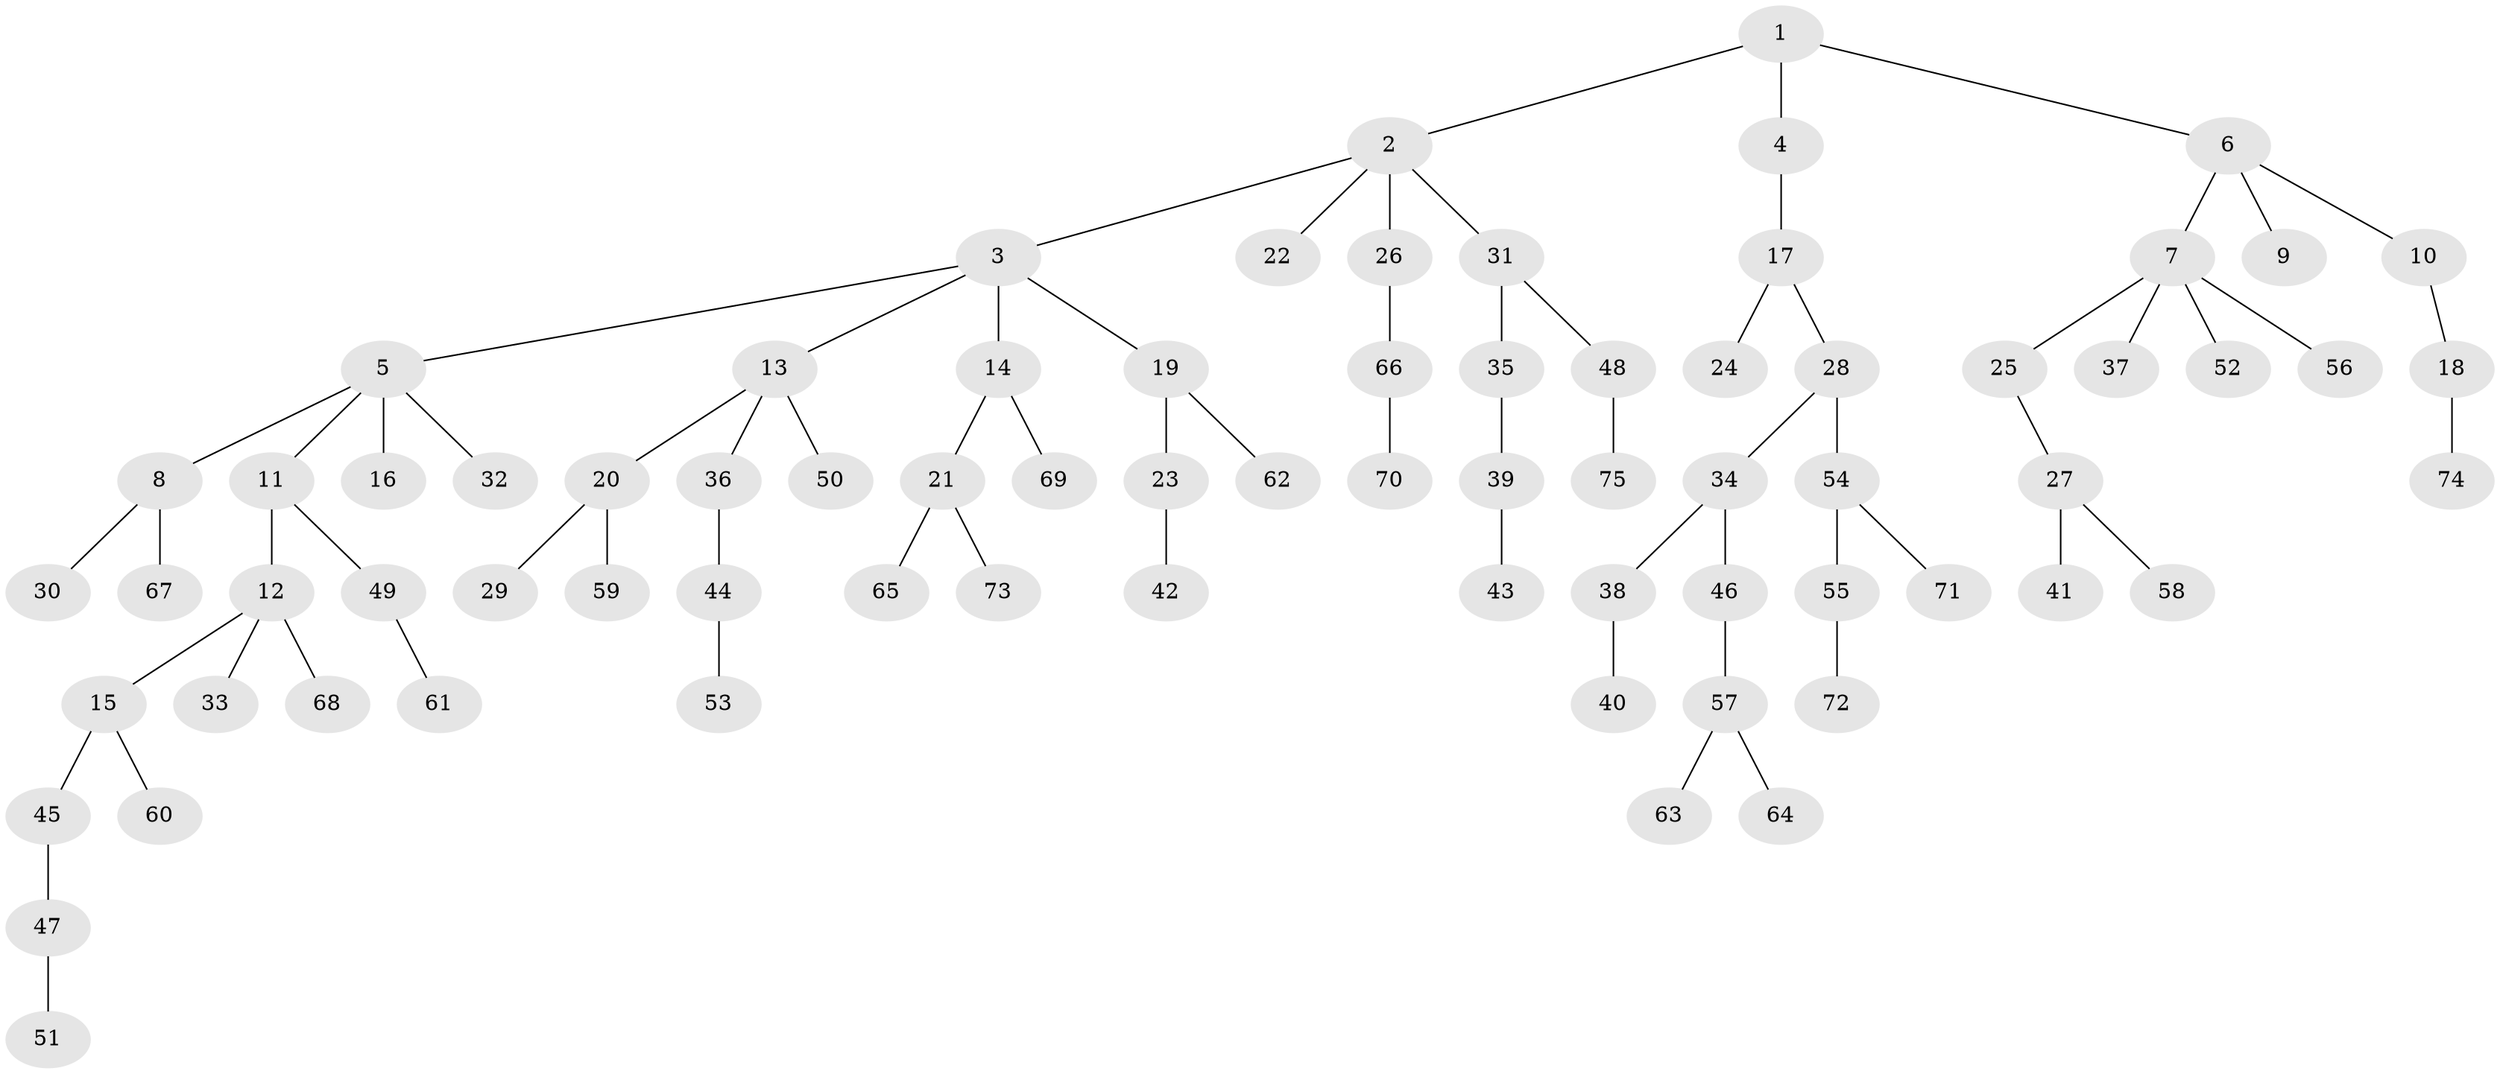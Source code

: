// Generated by graph-tools (version 1.1) at 2025/11/02/27/25 16:11:26]
// undirected, 75 vertices, 74 edges
graph export_dot {
graph [start="1"]
  node [color=gray90,style=filled];
  1;
  2;
  3;
  4;
  5;
  6;
  7;
  8;
  9;
  10;
  11;
  12;
  13;
  14;
  15;
  16;
  17;
  18;
  19;
  20;
  21;
  22;
  23;
  24;
  25;
  26;
  27;
  28;
  29;
  30;
  31;
  32;
  33;
  34;
  35;
  36;
  37;
  38;
  39;
  40;
  41;
  42;
  43;
  44;
  45;
  46;
  47;
  48;
  49;
  50;
  51;
  52;
  53;
  54;
  55;
  56;
  57;
  58;
  59;
  60;
  61;
  62;
  63;
  64;
  65;
  66;
  67;
  68;
  69;
  70;
  71;
  72;
  73;
  74;
  75;
  1 -- 2;
  1 -- 4;
  1 -- 6;
  2 -- 3;
  2 -- 22;
  2 -- 26;
  2 -- 31;
  3 -- 5;
  3 -- 13;
  3 -- 14;
  3 -- 19;
  4 -- 17;
  5 -- 8;
  5 -- 11;
  5 -- 16;
  5 -- 32;
  6 -- 7;
  6 -- 9;
  6 -- 10;
  7 -- 25;
  7 -- 37;
  7 -- 52;
  7 -- 56;
  8 -- 30;
  8 -- 67;
  10 -- 18;
  11 -- 12;
  11 -- 49;
  12 -- 15;
  12 -- 33;
  12 -- 68;
  13 -- 20;
  13 -- 36;
  13 -- 50;
  14 -- 21;
  14 -- 69;
  15 -- 45;
  15 -- 60;
  17 -- 24;
  17 -- 28;
  18 -- 74;
  19 -- 23;
  19 -- 62;
  20 -- 29;
  20 -- 59;
  21 -- 65;
  21 -- 73;
  23 -- 42;
  25 -- 27;
  26 -- 66;
  27 -- 41;
  27 -- 58;
  28 -- 34;
  28 -- 54;
  31 -- 35;
  31 -- 48;
  34 -- 38;
  34 -- 46;
  35 -- 39;
  36 -- 44;
  38 -- 40;
  39 -- 43;
  44 -- 53;
  45 -- 47;
  46 -- 57;
  47 -- 51;
  48 -- 75;
  49 -- 61;
  54 -- 55;
  54 -- 71;
  55 -- 72;
  57 -- 63;
  57 -- 64;
  66 -- 70;
}
